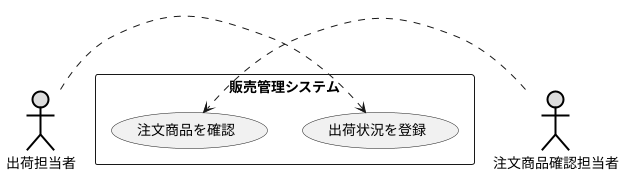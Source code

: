 @startuml ユースケース図
actor 出荷担当者 #DDDDDD;line:black;line.bold;
actor 注文商品確認担当者 #DDDDDD;line:black;line.bold;
rectangle 販売管理システム{
    usecase 注文商品を確認
    usecase 出荷状況を登録
}
出荷担当者.>出荷状況を登録
注文商品確認担当者.>注文商品を確認

@enduml